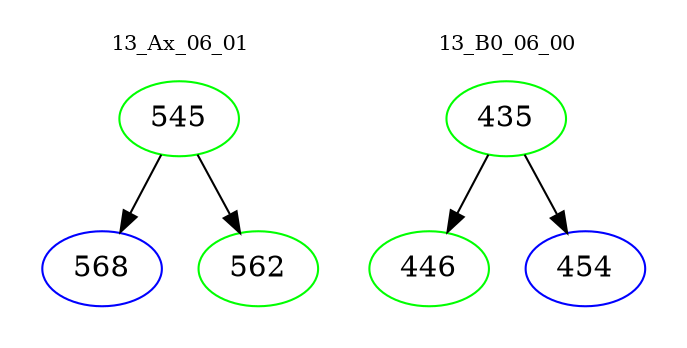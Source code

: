 digraph{
subgraph cluster_0 {
color = white
label = "13_Ax_06_01";
fontsize=10;
T0_545 [label="545", color="green"]
T0_545 -> T0_568 [color="black"]
T0_568 [label="568", color="blue"]
T0_545 -> T0_562 [color="black"]
T0_562 [label="562", color="green"]
}
subgraph cluster_1 {
color = white
label = "13_B0_06_00";
fontsize=10;
T1_435 [label="435", color="green"]
T1_435 -> T1_446 [color="black"]
T1_446 [label="446", color="green"]
T1_435 -> T1_454 [color="black"]
T1_454 [label="454", color="blue"]
}
}
